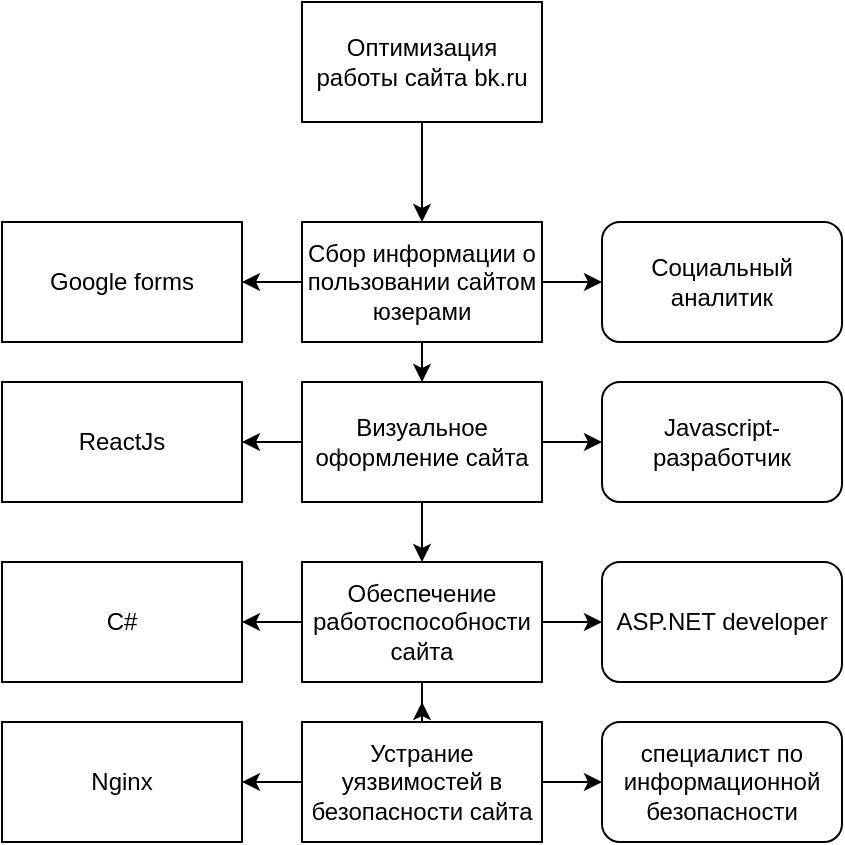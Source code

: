 <mxfile version="16.6.4" type="github">
  <diagram id="Scs2ysN6fNONZ3qECgQ_" name="Page-1">
    <mxGraphModel dx="1422" dy="762" grid="1" gridSize="10" guides="1" tooltips="1" connect="1" arrows="1" fold="1" page="1" pageScale="1" pageWidth="827" pageHeight="1169" math="0" shadow="0">
      <root>
        <mxCell id="0" />
        <mxCell id="1" parent="0" />
        <mxCell id="zw8qbgfdeLxJNtw6WIaa-27" style="edgeStyle=orthogonalEdgeStyle;rounded=0;orthogonalLoop=1;jettySize=auto;html=1;" edge="1" parent="1" source="zw8qbgfdeLxJNtw6WIaa-1" target="zw8qbgfdeLxJNtw6WIaa-2">
          <mxGeometry relative="1" as="geometry" />
        </mxCell>
        <mxCell id="zw8qbgfdeLxJNtw6WIaa-1" value="Оптимизация работы сайта bk.ru" style="rounded=0;whiteSpace=wrap;html=1;" vertex="1" parent="1">
          <mxGeometry x="340" y="80" width="120" height="60" as="geometry" />
        </mxCell>
        <mxCell id="zw8qbgfdeLxJNtw6WIaa-15" style="edgeStyle=orthogonalEdgeStyle;rounded=0;orthogonalLoop=1;jettySize=auto;html=1;" edge="1" parent="1" source="zw8qbgfdeLxJNtw6WIaa-2" target="zw8qbgfdeLxJNtw6WIaa-6">
          <mxGeometry relative="1" as="geometry" />
        </mxCell>
        <mxCell id="zw8qbgfdeLxJNtw6WIaa-16" style="edgeStyle=orthogonalEdgeStyle;rounded=0;orthogonalLoop=1;jettySize=auto;html=1;entryX=0;entryY=0.5;entryDx=0;entryDy=0;" edge="1" parent="1" source="zw8qbgfdeLxJNtw6WIaa-2" target="zw8qbgfdeLxJNtw6WIaa-9">
          <mxGeometry relative="1" as="geometry" />
        </mxCell>
        <mxCell id="zw8qbgfdeLxJNtw6WIaa-24" style="edgeStyle=orthogonalEdgeStyle;rounded=0;orthogonalLoop=1;jettySize=auto;html=1;" edge="1" parent="1" source="zw8qbgfdeLxJNtw6WIaa-2" target="zw8qbgfdeLxJNtw6WIaa-3">
          <mxGeometry relative="1" as="geometry" />
        </mxCell>
        <mxCell id="zw8qbgfdeLxJNtw6WIaa-2" value="Сбор информации о пользовании сайтом юзерами" style="rounded=0;whiteSpace=wrap;html=1;" vertex="1" parent="1">
          <mxGeometry x="340" y="190" width="120" height="60" as="geometry" />
        </mxCell>
        <mxCell id="zw8qbgfdeLxJNtw6WIaa-17" style="edgeStyle=orthogonalEdgeStyle;rounded=0;orthogonalLoop=1;jettySize=auto;html=1;" edge="1" parent="1" source="zw8qbgfdeLxJNtw6WIaa-3" target="zw8qbgfdeLxJNtw6WIaa-8">
          <mxGeometry relative="1" as="geometry" />
        </mxCell>
        <mxCell id="zw8qbgfdeLxJNtw6WIaa-18" style="edgeStyle=orthogonalEdgeStyle;rounded=0;orthogonalLoop=1;jettySize=auto;html=1;entryX=0;entryY=0.5;entryDx=0;entryDy=0;" edge="1" parent="1" source="zw8qbgfdeLxJNtw6WIaa-3" target="zw8qbgfdeLxJNtw6WIaa-10">
          <mxGeometry relative="1" as="geometry" />
        </mxCell>
        <mxCell id="zw8qbgfdeLxJNtw6WIaa-25" style="edgeStyle=orthogonalEdgeStyle;rounded=0;orthogonalLoop=1;jettySize=auto;html=1;entryX=0.5;entryY=0;entryDx=0;entryDy=0;" edge="1" parent="1" source="zw8qbgfdeLxJNtw6WIaa-3" target="zw8qbgfdeLxJNtw6WIaa-4">
          <mxGeometry relative="1" as="geometry" />
        </mxCell>
        <mxCell id="zw8qbgfdeLxJNtw6WIaa-3" value="Визуальное оформление сайта" style="rounded=0;whiteSpace=wrap;html=1;" vertex="1" parent="1">
          <mxGeometry x="340" y="270" width="120" height="60" as="geometry" />
        </mxCell>
        <mxCell id="zw8qbgfdeLxJNtw6WIaa-20" value="" style="edgeStyle=orthogonalEdgeStyle;rounded=0;orthogonalLoop=1;jettySize=auto;html=1;" edge="1" parent="1" source="zw8qbgfdeLxJNtw6WIaa-4" target="zw8qbgfdeLxJNtw6WIaa-13">
          <mxGeometry relative="1" as="geometry" />
        </mxCell>
        <mxCell id="zw8qbgfdeLxJNtw6WIaa-21" style="edgeStyle=orthogonalEdgeStyle;rounded=0;orthogonalLoop=1;jettySize=auto;html=1;entryX=0;entryY=0.5;entryDx=0;entryDy=0;" edge="1" parent="1" source="zw8qbgfdeLxJNtw6WIaa-4" target="zw8qbgfdeLxJNtw6WIaa-11">
          <mxGeometry relative="1" as="geometry" />
        </mxCell>
        <mxCell id="zw8qbgfdeLxJNtw6WIaa-26" style="edgeStyle=orthogonalEdgeStyle;rounded=0;orthogonalLoop=1;jettySize=auto;html=1;" edge="1" parent="1" source="zw8qbgfdeLxJNtw6WIaa-4">
          <mxGeometry relative="1" as="geometry">
            <mxPoint x="400" y="430" as="targetPoint" />
          </mxGeometry>
        </mxCell>
        <mxCell id="zw8qbgfdeLxJNtw6WIaa-4" value="Обеспечение работоспособности сайта" style="rounded=0;whiteSpace=wrap;html=1;" vertex="1" parent="1">
          <mxGeometry x="340" y="360" width="120" height="60" as="geometry" />
        </mxCell>
        <mxCell id="zw8qbgfdeLxJNtw6WIaa-22" style="edgeStyle=orthogonalEdgeStyle;rounded=0;orthogonalLoop=1;jettySize=auto;html=1;entryX=0;entryY=0.5;entryDx=0;entryDy=0;" edge="1" parent="1" source="zw8qbgfdeLxJNtw6WIaa-5" target="zw8qbgfdeLxJNtw6WIaa-12">
          <mxGeometry relative="1" as="geometry" />
        </mxCell>
        <mxCell id="zw8qbgfdeLxJNtw6WIaa-23" style="edgeStyle=orthogonalEdgeStyle;rounded=0;orthogonalLoop=1;jettySize=auto;html=1;entryX=1;entryY=0.5;entryDx=0;entryDy=0;" edge="1" parent="1" source="zw8qbgfdeLxJNtw6WIaa-5" target="zw8qbgfdeLxJNtw6WIaa-14">
          <mxGeometry relative="1" as="geometry" />
        </mxCell>
        <mxCell id="zw8qbgfdeLxJNtw6WIaa-5" value="Устрание уязвимостей в безопасности сайта" style="rounded=0;whiteSpace=wrap;html=1;" vertex="1" parent="1">
          <mxGeometry x="340" y="440" width="120" height="60" as="geometry" />
        </mxCell>
        <mxCell id="zw8qbgfdeLxJNtw6WIaa-6" value="Google forms" style="rounded=0;whiteSpace=wrap;html=1;" vertex="1" parent="1">
          <mxGeometry x="190" y="190" width="120" height="60" as="geometry" />
        </mxCell>
        <mxCell id="zw8qbgfdeLxJNtw6WIaa-8" value="ReactJs" style="rounded=0;whiteSpace=wrap;html=1;" vertex="1" parent="1">
          <mxGeometry x="190" y="270" width="120" height="60" as="geometry" />
        </mxCell>
        <mxCell id="zw8qbgfdeLxJNtw6WIaa-9" value="Социальный аналитик" style="rounded=1;whiteSpace=wrap;html=1;" vertex="1" parent="1">
          <mxGeometry x="490" y="190" width="120" height="60" as="geometry" />
        </mxCell>
        <mxCell id="zw8qbgfdeLxJNtw6WIaa-10" value="Javascript-разработчик" style="rounded=1;whiteSpace=wrap;html=1;" vertex="1" parent="1">
          <mxGeometry x="490" y="270" width="120" height="60" as="geometry" />
        </mxCell>
        <mxCell id="zw8qbgfdeLxJNtw6WIaa-11" value="ASP.NET developer" style="rounded=1;whiteSpace=wrap;html=1;" vertex="1" parent="1">
          <mxGeometry x="490" y="360" width="120" height="60" as="geometry" />
        </mxCell>
        <mxCell id="zw8qbgfdeLxJNtw6WIaa-12" value="специалист по информационной безопасности" style="rounded=1;whiteSpace=wrap;html=1;" vertex="1" parent="1">
          <mxGeometry x="490" y="440" width="120" height="60" as="geometry" />
        </mxCell>
        <mxCell id="zw8qbgfdeLxJNtw6WIaa-13" value="C#" style="rounded=0;whiteSpace=wrap;html=1;" vertex="1" parent="1">
          <mxGeometry x="190" y="360" width="120" height="60" as="geometry" />
        </mxCell>
        <mxCell id="zw8qbgfdeLxJNtw6WIaa-14" value="Nginx" style="rounded=0;whiteSpace=wrap;html=1;" vertex="1" parent="1">
          <mxGeometry x="190" y="440" width="120" height="60" as="geometry" />
        </mxCell>
      </root>
    </mxGraphModel>
  </diagram>
</mxfile>
